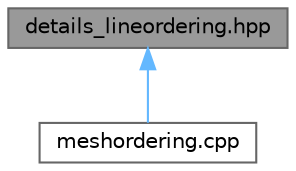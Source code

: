 digraph "details_lineordering.hpp"
{
 // LATEX_PDF_SIZE
  bgcolor="transparent";
  edge [fontname=Helvetica,fontsize=10,labelfontname=Helvetica,labelfontsize=10];
  node [fontname=Helvetica,fontsize=10,shape=box,height=0.2,width=0.4];
  Node1 [id="Node000001",label="details_lineordering.hpp",height=0.2,width=0.4,color="gray40", fillcolor="grey60", style="filled", fontcolor="black",tooltip="Some declarations required for implementing line orderings."];
  Node1 -> Node2 [id="edge1_Node000001_Node000002",dir="back",color="steelblue1",style="solid",tooltip=" "];
  Node2 [id="Node000002",label="meshordering.cpp",height=0.2,width=0.4,color="grey40", fillcolor="white", style="filled",URL="$meshordering_8cpp.html",tooltip="Native implementations of and interfaces to some mesh orderings."];
}
